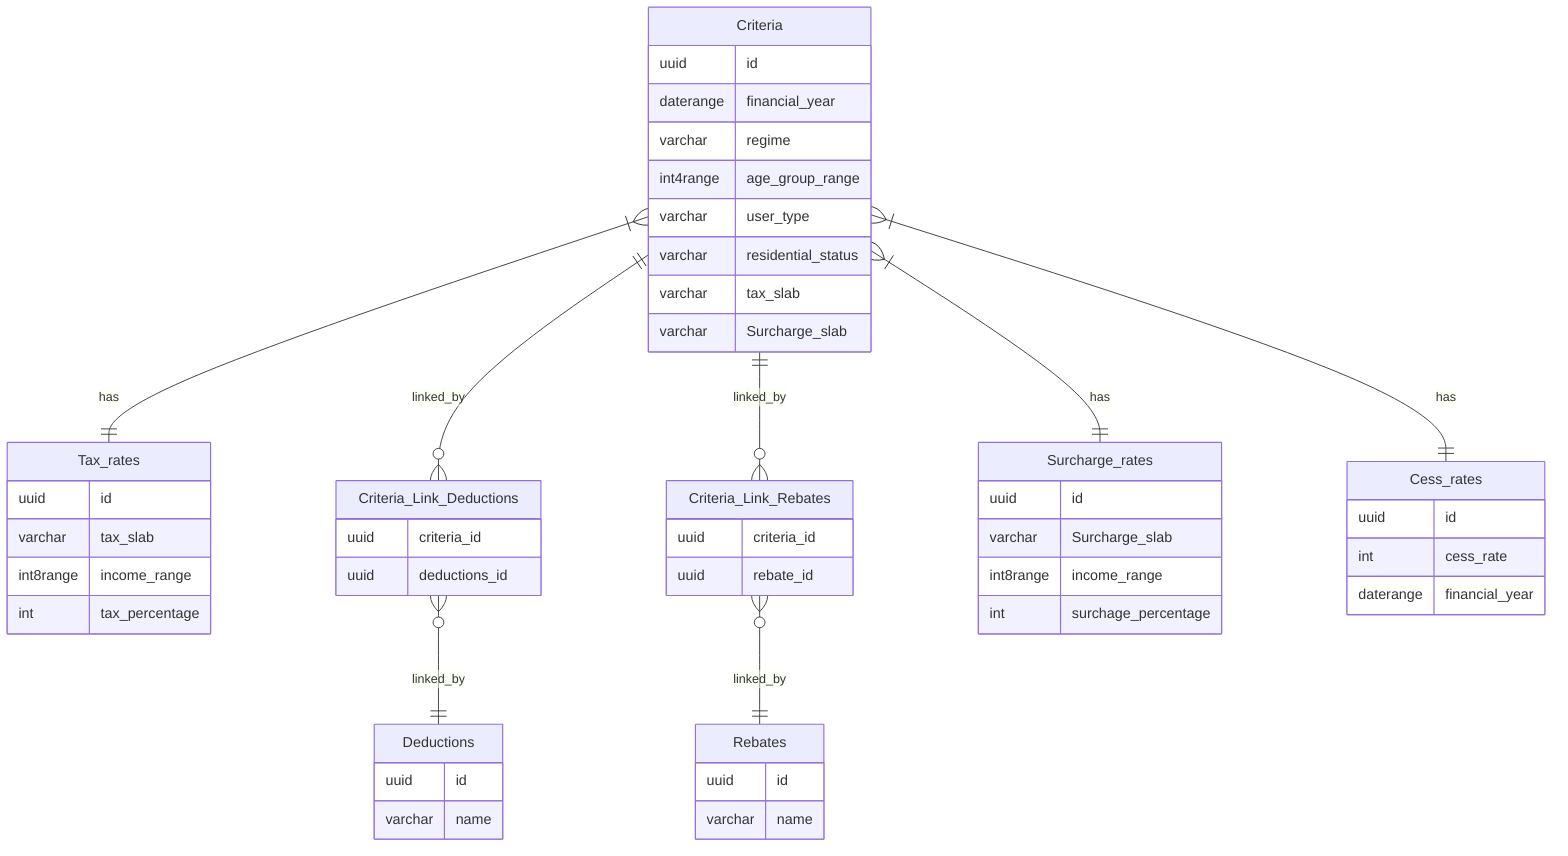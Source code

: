 erDiagram
    Criteria {
        uuid id
        daterange financial_year
        varchar regime
        int4range age_group_range
        varchar user_type
        varchar residential_status
        varchar tax_slab
        varchar Surcharge_slab
    }

    Criteria }|--|| Tax_rates: has

    Deductions {
        uuid id
        varchar name
    }

    Criteria_Link_Deductions {
        uuid criteria_id
        uuid deductions_id
    }

    Criteria ||--o{ Criteria_Link_Deductions: linked_by
    Criteria_Link_Deductions }o--|| Deductions: linked_by

    Tax_rates {
        uuid id
        varchar tax_slab
        int8range income_range
        int tax_percentage
    }

    Rebates {
        uuid id
        varchar name
    }

    Criteria_Link_Rebates {
        uuid criteria_id
        uuid rebate_id
    }

    Criteria ||--o{ Criteria_Link_Rebates: linked_by
    Criteria_Link_Rebates }o--|| Rebates: linked_by

    Surcharge_rates {
        uuid id
        varchar Surcharge_slab
        int8range income_range
        int surchage_percentage
    }

    Criteria }|--|| Surcharge_rates: has

    Cess_rates {
        uuid id
        int cess_rate
        daterange financial_year
    }

    Criteria }|--|| Cess_rates: has